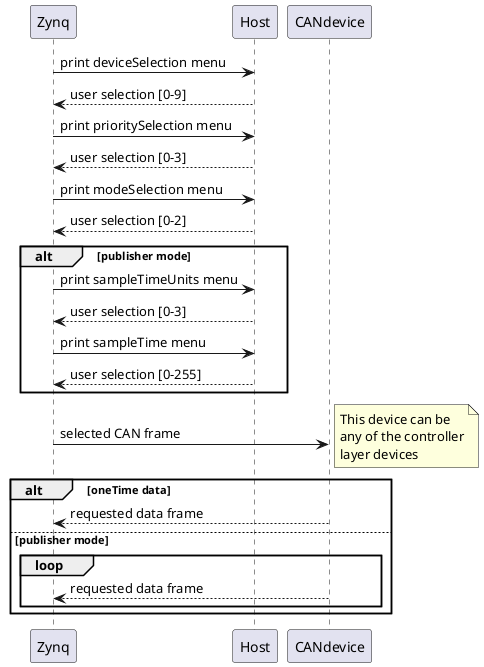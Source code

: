 /'
 ' File: sequence-diag-can.pu
 ' Project: img
 ' Author: Javier Reyes
 ' Created on: 27.08.2018
 ' 
 ' Last modified: 08.09.2018
 ' Modified by: Javier Reyes (javier.reyes.g@gmail.com)
 ' 
 ' MIT License
 ' 
 ' Copyright (c) 2018 Javier Reyes
 ' 
 ' Permission is hereby granted, free of charge, to any person obtaining a copy of
 ' this software and associated documentation files (the "Software"), to deal in
 ' the Software without restriction, including without limitation the rights to
 ' use, copy, modify, merge, publish, distribute, sublicense, and/or sell copies
 ' of the Software, and to permit persons to whom the Software is furnished to do
 ' so, subject to the following conditions:
 ' 
 ' The above copyright notice and this permission notice shall be included in all
 ' copies or substantial portions of the Software.
 ' 
 ' THE SOFTWARE IS PROVIDED "AS IS", WITHOUT WARRANTY OF ANY KIND, EXPRESS OR
 ' IMPLIED, INCLUDING BUT NOT LIMITED TO THE WARRANTIES OF MERCHANTABILITY,
 ' FITNESS FOR A PARTICULAR PURPOSE AND NONINFRINGEMENT. IN NO EVENT SHALL THE
 ' AUTHORS OR COPYRIGHT HOLDERS BE LIABLE FOR ANY CLAIM, DAMAGES OR OTHER
 ' LIABILITY, WHETHER IN AN ACTION OF CONTRACT, TORT OR OTHERWISE, ARISING FROM,
 ' OUT OF OR IN CONNECTION WITH THE SOFTWARE OR THE USE OR OTHER DEALINGS IN THE
 ' SOFTWARE.
 '/

@startuml

Zynq -> Host: print deviceSelection menu
Host --> Zynq: user selection [0-9]

Zynq -> Host: print prioritySelection menu 
Host --> Zynq: user selection [0-3]

Zynq -> Host: print modeSelection menu
Host --> Zynq: user selection [0-2]

alt publisher mode
  Zynq -> Host: print sampleTimeUnits menu
  Host --> Zynq: user selection [0-3]
  Zynq -> Host: print sampleTime menu
  Host --> Zynq: user selection [0-255]
end

Zynq -> CANdevice: selected CAN frame
note right
  This device can be
  any of the controller
  layer devices
end note
alt oneTime data
  CANdevice --> Zynq: requested data frame
else publisher mode
  loop
    CANdevice --> Zynq: requested data frame
  end
end

@enduml